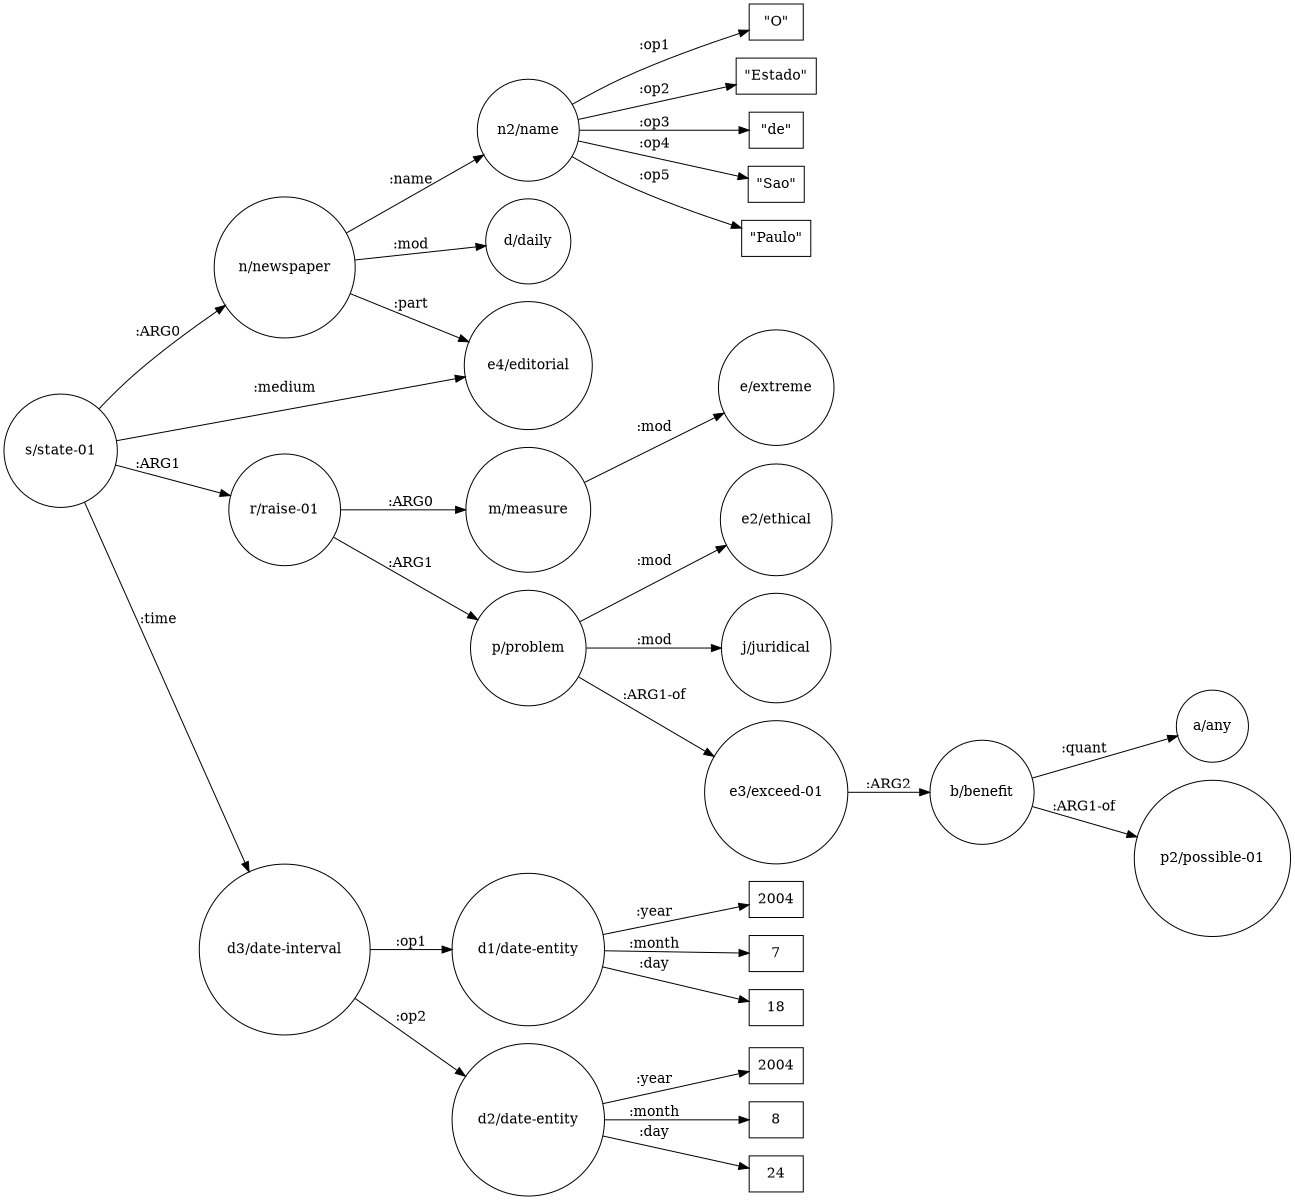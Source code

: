 digraph amr_graph {
	rankdir=LR size="12,8"
	s [label="s/state-01" shape=circle]
	n [label="n/newspaper" shape=circle]
	d [label="d/daily" shape=circle]
	n2 [label="n2/name" shape=circle]
	r [label="r/raise-01" shape=circle]
	m [label="m/measure" shape=circle]
	e [label="e/extreme" shape=circle]
	p [label="p/problem" shape=circle]
	e2 [label="e2/ethical" shape=circle]
	j [label="j/juridical" shape=circle]
	e3 [label="e3/exceed-01" shape=circle]
	b [label="b/benefit" shape=circle]
	a [label="a/any" shape=circle]
	p2 [label="p2/possible-01" shape=circle]
	e4 [label="e4/editorial" shape=circle]
	d3 [label="d3/date-interval" shape=circle]
	d1 [label="d1/date-entity" shape=circle]
	d2 [label="d2/date-entity" shape=circle]
	s -> n [label=":ARG0"]
	n -> d [label=":mod"]
	n -> n2 [label=":name"]
	s -> r [label=":ARG1"]
	r -> m [label=":ARG0"]
	m -> e [label=":mod"]
	r -> p [label=":ARG1"]
	p -> e2 [label=":mod"]
	p -> j [label=":mod"]
	p -> e3 [label=":ARG1-of"]
	e3 -> b [label=":ARG2"]
	b -> a [label=":quant"]
	b -> p2 [label=":ARG1-of"]
	s -> e4 [label=":medium"]
	n -> e4 [label=":part"]
	s -> d3 [label=":time"]
	d3 -> d1 [label=":op1"]
	d3 -> d2 [label=":op2"]
	node_0 [label="\"O\"" shape=rectangle]
	n2 -> node_0 [label=":op1"]
	node_1 [label="\"Estado\"" shape=rectangle]
	n2 -> node_1 [label=":op2"]
	node_2 [label="\"de\"" shape=rectangle]
	n2 -> node_2 [label=":op3"]
	node_3 [label="\"Sao\"" shape=rectangle]
	n2 -> node_3 [label=":op4"]
	node_4 [label="\"Paulo\"" shape=rectangle]
	n2 -> node_4 [label=":op5"]
	node_5 [label=2004 shape=rectangle]
	d1 -> node_5 [label=":year"]
	node_6 [label=7 shape=rectangle]
	d1 -> node_6 [label=":month"]
	node_7 [label=18 shape=rectangle]
	d1 -> node_7 [label=":day"]
	node_8 [label=2004 shape=rectangle]
	d2 -> node_8 [label=":year"]
	node_9 [label=8 shape=rectangle]
	d2 -> node_9 [label=":month"]
	node_10 [label=24 shape=rectangle]
	d2 -> node_10 [label=":day"]
}
